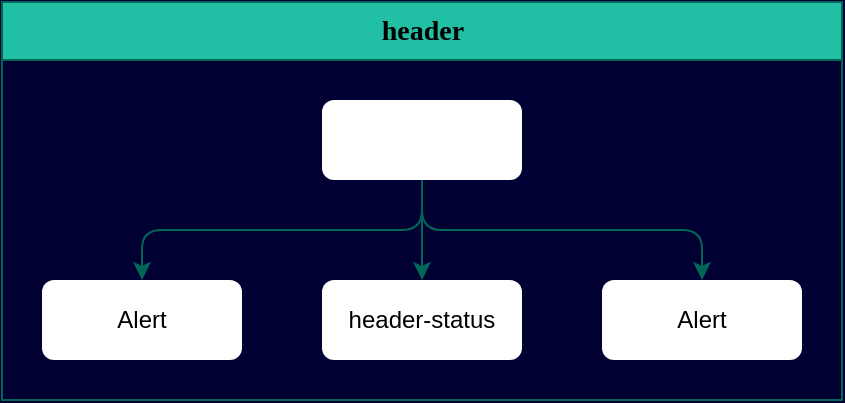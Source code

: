 <mxfile version="13.10.0" type="embed">
    <diagram id="7S5z2eJ2w0kO20BHIKUe" name="Page-1">
        <mxGraphModel dx="792" dy="419" grid="0" gridSize="10" guides="1" tooltips="1" connect="1" arrows="1" fold="1" page="1" pageScale="1" pageWidth="3300" pageHeight="4681" background="#000033" math="0" shadow="0">
            <root>
                <mxCell id="0"/>
                <mxCell id="1" parent="0"/>
                <mxCell id="37" value="header" style="swimlane;html=1;startSize=29;horizontal=1;childLayout=treeLayout;horizontalTree=0;resizable=0;containerType=tree;rounded=0;sketch=0;strokeColor=#006658;fillColor=#21C0A5;fontFamily=Comic Sans MS;fontSize=14;fontColor=#000000;" vertex="1" parent="1">
                    <mxGeometry x="135" y="60" width="420" height="199" as="geometry">
                        <mxRectangle x="280" y="86" width="140" height="20" as="alternateBounds"/>
                    </mxGeometry>
                </mxCell>
                <mxCell id="49" style="edgeStyle=orthogonalEdgeStyle;curved=0;rounded=1;sketch=0;orthogonalLoop=1;jettySize=auto;html=1;entryX=0.5;entryY=0;entryDx=0;entryDy=0;strokeColor=#006658;fillColor=#21C0A5;fontFamily=Comic Sans MS;fontSize=14;fontColor=#000000;exitX=0.5;exitY=1;exitDx=0;exitDy=0;" edge="1" parent="37" source="38" target="39">
                    <mxGeometry relative="1" as="geometry"/>
                </mxCell>
                <mxCell id="38" value="header&amp;nbsp;" style="whiteSpace=wrap;html=1;fontColor=#ffffff;rounded=1;strokeColor=none;" vertex="1" parent="37">
                    <mxGeometry x="160" y="49" width="100" height="40" as="geometry"/>
                </mxCell>
                <mxCell id="39" value="Alert" style="whiteSpace=wrap;html=1;strokeColor=none;glass=0;sketch=0;shadow=0;rounded=1;" vertex="1" parent="37">
                    <mxGeometry x="300" y="139" width="100" height="40" as="geometry"/>
                </mxCell>
                <mxCell id="50" value="Alert" style="whiteSpace=wrap;html=1;strokeColor=none;glass=0;sketch=0;shadow=0;rounded=1;" vertex="1" parent="37">
                    <mxGeometry x="20" y="139" width="100" height="40" as="geometry"/>
                </mxCell>
                <mxCell id="51" style="edgeStyle=orthogonalEdgeStyle;curved=0;rounded=1;sketch=0;orthogonalLoop=1;jettySize=auto;html=1;exitX=0.5;exitY=1;exitDx=0;exitDy=0;strokeColor=#006658;fillColor=#21C0A5;fontFamily=Comic Sans MS;fontSize=14;fontColor=#000000;" edge="1" parent="37" source="38" target="50">
                    <mxGeometry relative="1" as="geometry"/>
                </mxCell>
                <mxCell id="52" value="header-status" style="whiteSpace=wrap;html=1;strokeColor=none;glass=0;sketch=0;shadow=0;rounded=1;" vertex="1" parent="37">
                    <mxGeometry x="160" y="139" width="100" height="40" as="geometry"/>
                </mxCell>
                <mxCell id="53" style="edgeStyle=orthogonalEdgeStyle;curved=0;rounded=1;sketch=0;orthogonalLoop=1;jettySize=auto;html=1;strokeColor=#006658;fillColor=#21C0A5;fontFamily=Comic Sans MS;fontSize=14;fontColor=#000000;" edge="1" parent="37" source="38" target="52">
                    <mxGeometry relative="1" as="geometry"/>
                </mxCell>
            </root>
        </mxGraphModel>
    </diagram>
</mxfile>